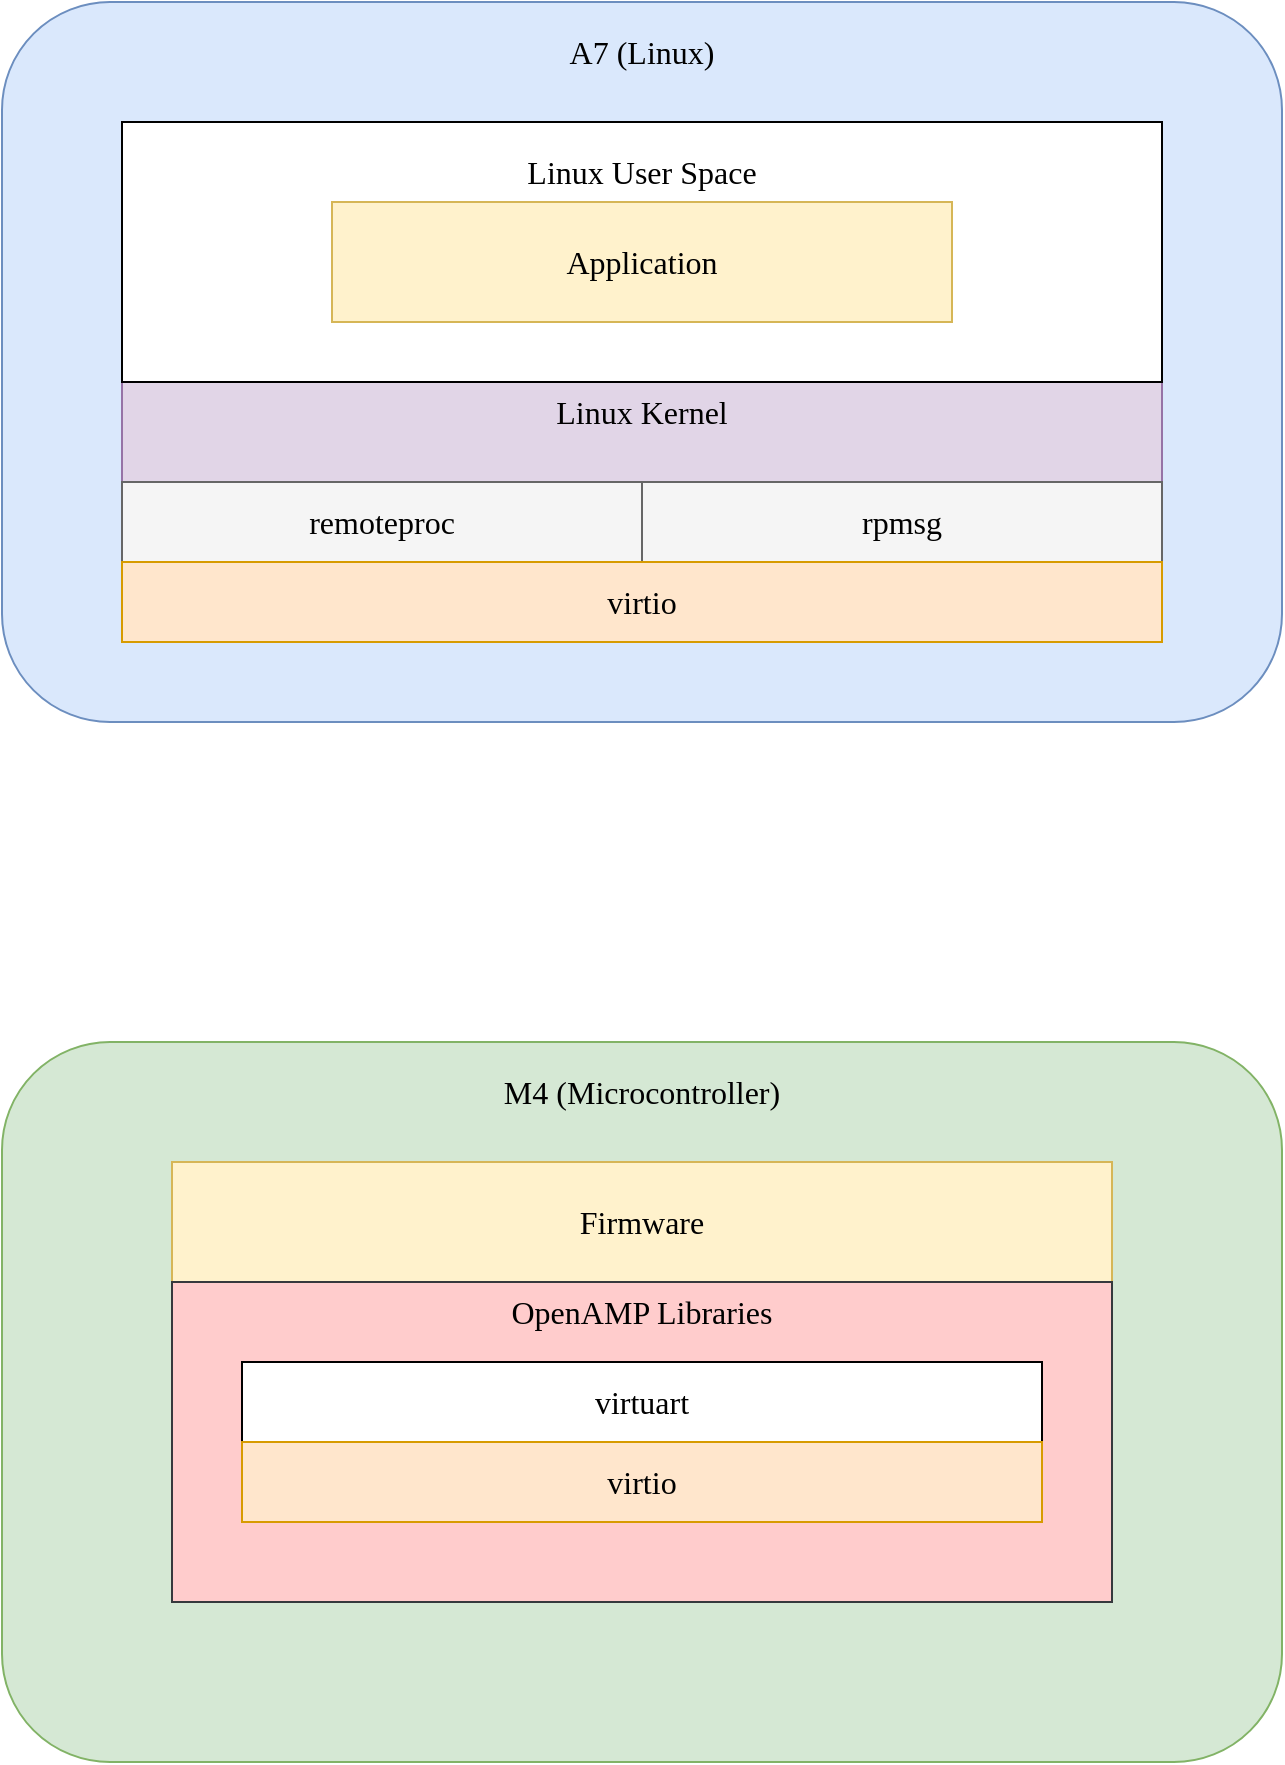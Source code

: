 <mxfile version="24.8.6">
  <diagram name="Page-1" id="Kpq6ontCMsAG1n8Jvqgc">
    <mxGraphModel dx="1702" dy="879" grid="1" gridSize="10" guides="1" tooltips="1" connect="1" arrows="1" fold="1" page="1" pageScale="1" pageWidth="1600" pageHeight="1200" math="0" shadow="0">
      <root>
        <mxCell id="0" />
        <mxCell id="1" parent="0" />
        <mxCell id="jLMG2Ni_qjARq92GQMrh-11" value="" style="rounded=1;whiteSpace=wrap;html=1;fillColor=#dae8fc;strokeColor=#6c8ebf;fontFamily=Lucida Console;fontSize=16;" vertex="1" parent="1">
          <mxGeometry x="480" y="80" width="640" height="360" as="geometry" />
        </mxCell>
        <mxCell id="jLMG2Ni_qjARq92GQMrh-7" value="Linux Kernel" style="text;html=1;align=center;verticalAlign=middle;whiteSpace=wrap;rounded=0;fontFamily=Lucida Console;fontSize=16;" vertex="1" parent="1">
          <mxGeometry x="710" y="270" width="180" height="30" as="geometry" />
        </mxCell>
        <mxCell id="jLMG2Ni_qjARq92GQMrh-9" value="" style="rounded=0;whiteSpace=wrap;html=1;fillColor=#e1d5e7;strokeColor=#9673a6;fontFamily=Lucida Console;fontSize=16;" vertex="1" parent="1">
          <mxGeometry x="540" y="270" width="520" height="130" as="geometry" />
        </mxCell>
        <mxCell id="jLMG2Ni_qjARq92GQMrh-10" value="" style="rounded=0;whiteSpace=wrap;html=1;fontFamily=Lucida Console;fontSize=16;" vertex="1" parent="1">
          <mxGeometry x="540" y="140" width="520" height="130" as="geometry" />
        </mxCell>
        <mxCell id="jLMG2Ni_qjARq92GQMrh-4" value="&lt;font style=&quot;font-size: 16px;&quot;&gt;Linux User Space&lt;/font&gt;" style="text;html=1;align=center;verticalAlign=middle;whiteSpace=wrap;rounded=0;fontFamily=Lucida Console;fontSize=16;" vertex="1" parent="1">
          <mxGeometry x="710" y="150" width="180" height="30" as="geometry" />
        </mxCell>
        <mxCell id="jLMG2Ni_qjARq92GQMrh-12" value="Linux Kernel" style="text;html=1;align=center;verticalAlign=middle;whiteSpace=wrap;rounded=0;fontFamily=Lucida Console;fontSize=16;" vertex="1" parent="1">
          <mxGeometry x="740" y="270" width="120" height="30" as="geometry" />
        </mxCell>
        <mxCell id="jLMG2Ni_qjARq92GQMrh-13" value="A7 (Linux)" style="text;html=1;align=center;verticalAlign=middle;whiteSpace=wrap;rounded=0;fontFamily=Lucida Console;fontSize=16;" vertex="1" parent="1">
          <mxGeometry x="720" y="90" width="160" height="30" as="geometry" />
        </mxCell>
        <mxCell id="jLMG2Ni_qjARq92GQMrh-14" value="" style="rounded=1;whiteSpace=wrap;html=1;fillColor=#d5e8d4;strokeColor=#82b366;fontFamily=Lucida Console;fontSize=16;" vertex="1" parent="1">
          <mxGeometry x="480" y="600" width="640" height="360" as="geometry" />
        </mxCell>
        <mxCell id="jLMG2Ni_qjARq92GQMrh-15" value="M4 (Microcontroller)" style="text;html=1;align=center;verticalAlign=middle;whiteSpace=wrap;rounded=0;fontFamily=Lucida Console;fontSize=16;" vertex="1" parent="1">
          <mxGeometry x="635" y="610" width="330" height="30" as="geometry" />
        </mxCell>
        <mxCell id="jLMG2Ni_qjARq92GQMrh-16" value="" style="rounded=0;whiteSpace=wrap;html=1;fontFamily=Lucida Console;fontSize=16;" vertex="1" parent="1">
          <mxGeometry x="540" y="320" width="520" height="80" as="geometry" />
        </mxCell>
        <mxCell id="jLMG2Ni_qjARq92GQMrh-17" value="" style="rounded=0;whiteSpace=wrap;html=1;fillColor=#f5f5f5;fontColor=#333333;strokeColor=#666666;fontFamily=Lucida Console;fontSize=16;" vertex="1" parent="1">
          <mxGeometry x="540" y="320" width="260" height="40" as="geometry" />
        </mxCell>
        <mxCell id="jLMG2Ni_qjARq92GQMrh-18" value="" style="rounded=0;whiteSpace=wrap;html=1;fillColor=#f5f5f5;fontColor=#333333;strokeColor=#666666;fontFamily=Lucida Console;fontSize=16;" vertex="1" parent="1">
          <mxGeometry x="800" y="320" width="260" height="40" as="geometry" />
        </mxCell>
        <mxCell id="jLMG2Ni_qjARq92GQMrh-19" value="virtio" style="rounded=0;whiteSpace=wrap;html=1;fillColor=#ffe6cc;strokeColor=#d79b00;fontFamily=Lucida Console;fontSize=16;" vertex="1" parent="1">
          <mxGeometry x="540" y="360" width="520" height="40" as="geometry" />
        </mxCell>
        <mxCell id="jLMG2Ni_qjARq92GQMrh-20" value="remoteproc" style="text;html=1;align=center;verticalAlign=middle;whiteSpace=wrap;rounded=0;fontFamily=Lucida Console;fontSize=16;" vertex="1" parent="1">
          <mxGeometry x="610" y="325" width="120" height="30" as="geometry" />
        </mxCell>
        <mxCell id="jLMG2Ni_qjARq92GQMrh-21" value="rpmsg" style="text;html=1;align=center;verticalAlign=middle;whiteSpace=wrap;rounded=0;fontFamily=Lucida Console;fontSize=16;" vertex="1" parent="1">
          <mxGeometry x="870" y="325" width="120" height="30" as="geometry" />
        </mxCell>
        <mxCell id="jLMG2Ni_qjARq92GQMrh-22" value="Firmware" style="rounded=0;whiteSpace=wrap;html=1;fillColor=#fff2cc;strokeColor=#d6b656;fontFamily=Lucida Console;fontSize=16;" vertex="1" parent="1">
          <mxGeometry x="565" y="660" width="470" height="60" as="geometry" />
        </mxCell>
        <mxCell id="jLMG2Ni_qjARq92GQMrh-23" value="Application" style="rounded=0;whiteSpace=wrap;html=1;fillColor=#fff2cc;strokeColor=#d6b656;fontFamily=Lucida Console;fontSize=16;" vertex="1" parent="1">
          <mxGeometry x="645" y="180" width="310" height="60" as="geometry" />
        </mxCell>
        <mxCell id="jLMG2Ni_qjARq92GQMrh-25" value="" style="rounded=0;whiteSpace=wrap;html=1;fillColor=#ffcccc;strokeColor=#36393d;fontFamily=Lucida Console;fontSize=16;" vertex="1" parent="1">
          <mxGeometry x="565" y="720" width="470" height="160" as="geometry" />
        </mxCell>
        <mxCell id="jLMG2Ni_qjARq92GQMrh-26" value="OpenAMP Libraries" style="text;html=1;align=center;verticalAlign=middle;whiteSpace=wrap;rounded=0;fontFamily=Lucida Console;fontSize=16;" vertex="1" parent="1">
          <mxGeometry x="715" y="720" width="170" height="30" as="geometry" />
        </mxCell>
        <mxCell id="jLMG2Ni_qjARq92GQMrh-27" value="" style="rounded=0;whiteSpace=wrap;html=1;fontFamily=Lucida Console;fontSize=16;" vertex="1" parent="1">
          <mxGeometry x="600" y="760" width="400" height="80" as="geometry" />
        </mxCell>
        <mxCell id="jLMG2Ni_qjARq92GQMrh-28" value="virtuart" style="rounded=0;whiteSpace=wrap;html=1;fontFamily=Lucida Console;fontSize=16;" vertex="1" parent="1">
          <mxGeometry x="600" y="760" width="400" height="40" as="geometry" />
        </mxCell>
        <mxCell id="jLMG2Ni_qjARq92GQMrh-29" value="virtio" style="rounded=0;whiteSpace=wrap;html=1;fillColor=#ffe6cc;strokeColor=#d79b00;fontFamily=Lucida Console;fontSize=16;" vertex="1" parent="1">
          <mxGeometry x="600" y="800" width="400" height="40" as="geometry" />
        </mxCell>
      </root>
    </mxGraphModel>
  </diagram>
</mxfile>
